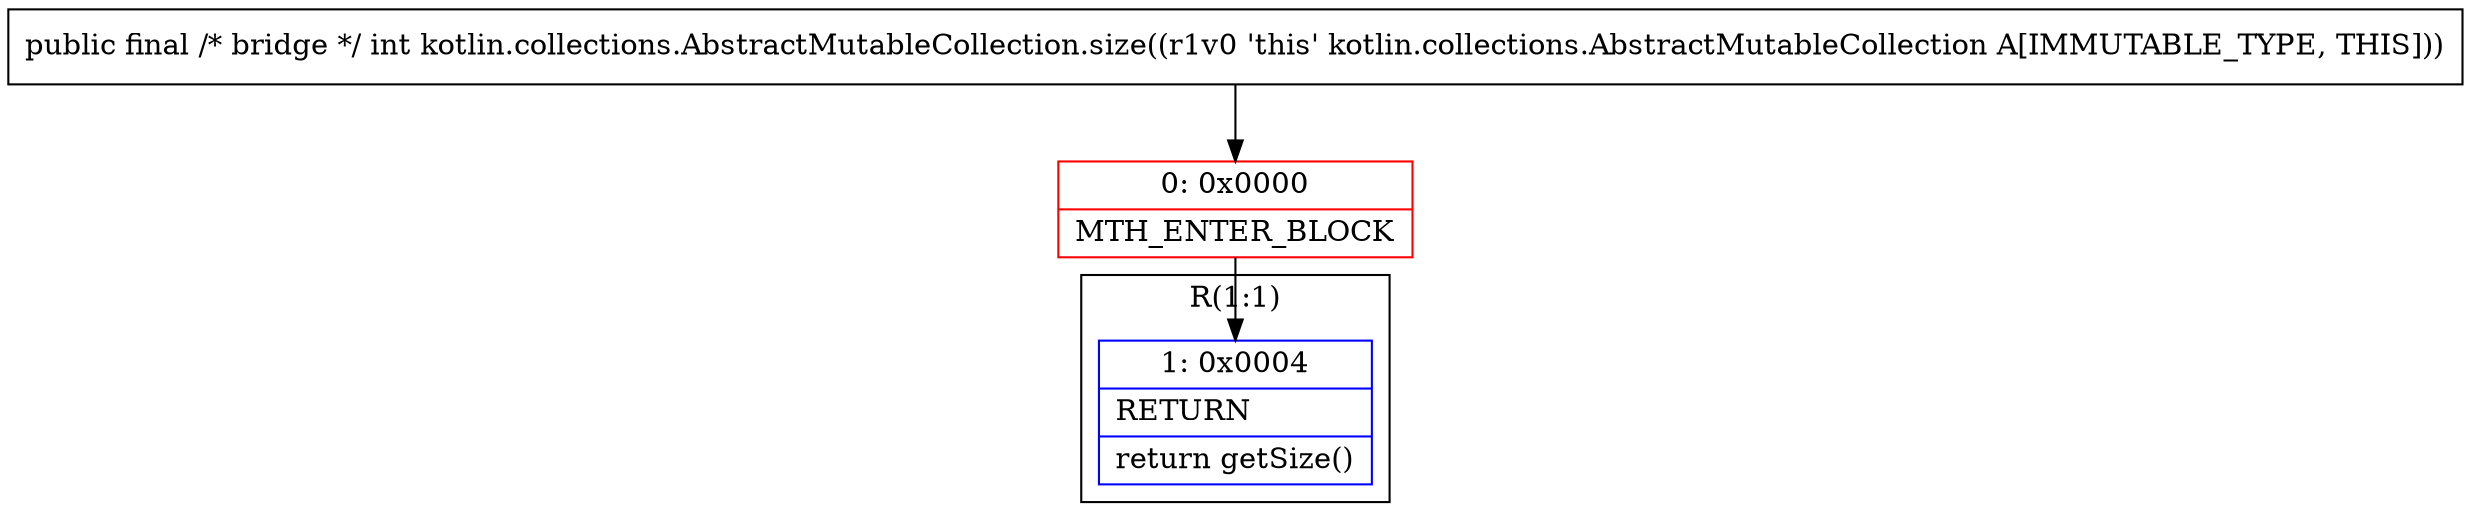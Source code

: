 digraph "CFG forkotlin.collections.AbstractMutableCollection.size()I" {
subgraph cluster_Region_1891062084 {
label = "R(1:1)";
node [shape=record,color=blue];
Node_1 [shape=record,label="{1\:\ 0x0004|RETURN\l|return getSize()\l}"];
}
Node_0 [shape=record,color=red,label="{0\:\ 0x0000|MTH_ENTER_BLOCK\l}"];
MethodNode[shape=record,label="{public final \/* bridge *\/ int kotlin.collections.AbstractMutableCollection.size((r1v0 'this' kotlin.collections.AbstractMutableCollection A[IMMUTABLE_TYPE, THIS])) }"];
MethodNode -> Node_0;
Node_0 -> Node_1;
}

